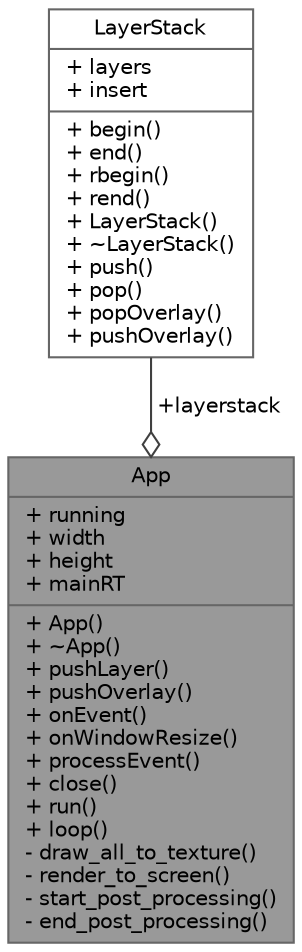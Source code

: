 digraph "App"
{
 // LATEX_PDF_SIZE
  bgcolor="transparent";
  edge [fontname=Helvetica,fontsize=10,labelfontname=Helvetica,labelfontsize=10];
  node [fontname=Helvetica,fontsize=10,shape=box,height=0.2,width=0.4];
  Node1 [shape=record,label="{App\n|+ running\l+ width\l+ height\l+ mainRT\l|+ App()\l+ ~App()\l+ pushLayer()\l+ pushOverlay()\l+ onEvent()\l+ onWindowResize()\l+ processEvent()\l+ close()\l+ run()\l+ loop()\l- draw_all_to_texture()\l- render_to_screen()\l- start_post_processing()\l- end_post_processing()\l}",height=0.2,width=0.4,color="gray40", fillcolor="grey60", style="filled", fontcolor="black",tooltip=" "];
  Node2 -> Node1 [color="grey25",style="solid",label=" +layerstack" ,arrowhead="odiamond"];
  Node2 [shape=record,label="{LayerStack\n|+ layers\l+ insert\l|+ begin()\l+ end()\l+ rbegin()\l+ rend()\l+ LayerStack()\l+ ~LayerStack()\l+ push()\l+ pop()\l+ popOverlay()\l+ pushOverlay()\l}",height=0.2,width=0.4,color="gray40", fillcolor="white", style="filled",URL="$d6/d69/struct_layer_stack.html",tooltip=" "];
}
